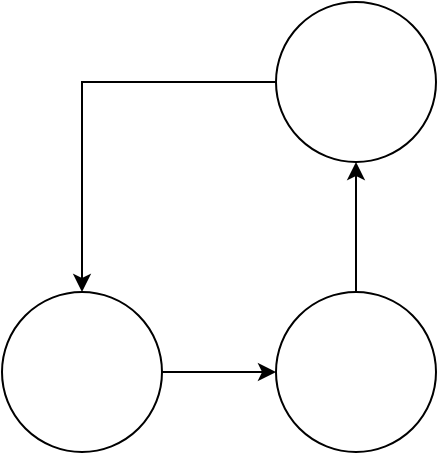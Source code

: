 <mxfile version="21.8.2" type="github" pages="2">
  <diagram name="Seite-1" id="aamGcWJ3VRQSh024VY09">
    <mxGraphModel dx="794" dy="474" grid="1" gridSize="10" guides="1" tooltips="1" connect="1" arrows="1" fold="1" page="1" pageScale="1" pageWidth="827" pageHeight="1169" math="0" shadow="0">
      <root>
        <mxCell id="0" />
        <mxCell id="1" parent="0" />
        <mxCell id="OasuKkVzaiPE4ZpA8fAh-3" value="" style="edgeStyle=orthogonalEdgeStyle;rounded=0;orthogonalLoop=1;jettySize=auto;html=1;" edge="1" parent="1" source="Gq61Al9h7YUSOYhf9FTM-1" target="OasuKkVzaiPE4ZpA8fAh-1">
          <mxGeometry relative="1" as="geometry" />
        </mxCell>
        <mxCell id="Gq61Al9h7YUSOYhf9FTM-1" value="" style="ellipse;whiteSpace=wrap;html=1;aspect=fixed;" parent="1" vertex="1">
          <mxGeometry x="365" y="334" width="80" height="80" as="geometry" />
        </mxCell>
        <mxCell id="_1coEGJttwFMshDfbJGF-2" value="" style="edgeStyle=orthogonalEdgeStyle;rounded=0;orthogonalLoop=1;jettySize=auto;html=1;" parent="1" source="_1coEGJttwFMshDfbJGF-1" target="Gq61Al9h7YUSOYhf9FTM-1" edge="1">
          <mxGeometry relative="1" as="geometry" />
        </mxCell>
        <mxCell id="_1coEGJttwFMshDfbJGF-1" value="" style="ellipse;whiteSpace=wrap;html=1;aspect=fixed;" parent="1" vertex="1">
          <mxGeometry x="502" y="189" width="80" height="80" as="geometry" />
        </mxCell>
        <mxCell id="OasuKkVzaiPE4ZpA8fAh-2" value="" style="edgeStyle=orthogonalEdgeStyle;rounded=0;orthogonalLoop=1;jettySize=auto;html=1;" edge="1" parent="1" source="OasuKkVzaiPE4ZpA8fAh-1" target="_1coEGJttwFMshDfbJGF-1">
          <mxGeometry relative="1" as="geometry" />
        </mxCell>
        <mxCell id="OasuKkVzaiPE4ZpA8fAh-1" value="" style="ellipse;whiteSpace=wrap;html=1;aspect=fixed;" vertex="1" parent="1">
          <mxGeometry x="502" y="334" width="80" height="80" as="geometry" />
        </mxCell>
      </root>
    </mxGraphModel>
  </diagram>
  <diagram id="WeWLatc0-IQtaJQzUfE6" name="Seite-2">
    <mxGraphModel dx="1434" dy="834" grid="1" gridSize="10" guides="1" tooltips="1" connect="1" arrows="1" fold="1" page="1" pageScale="1" pageWidth="827" pageHeight="1169" math="0" shadow="0">
      <root>
        <mxCell id="0" />
        <mxCell id="1" parent="0" />
      </root>
    </mxGraphModel>
  </diagram>
</mxfile>
